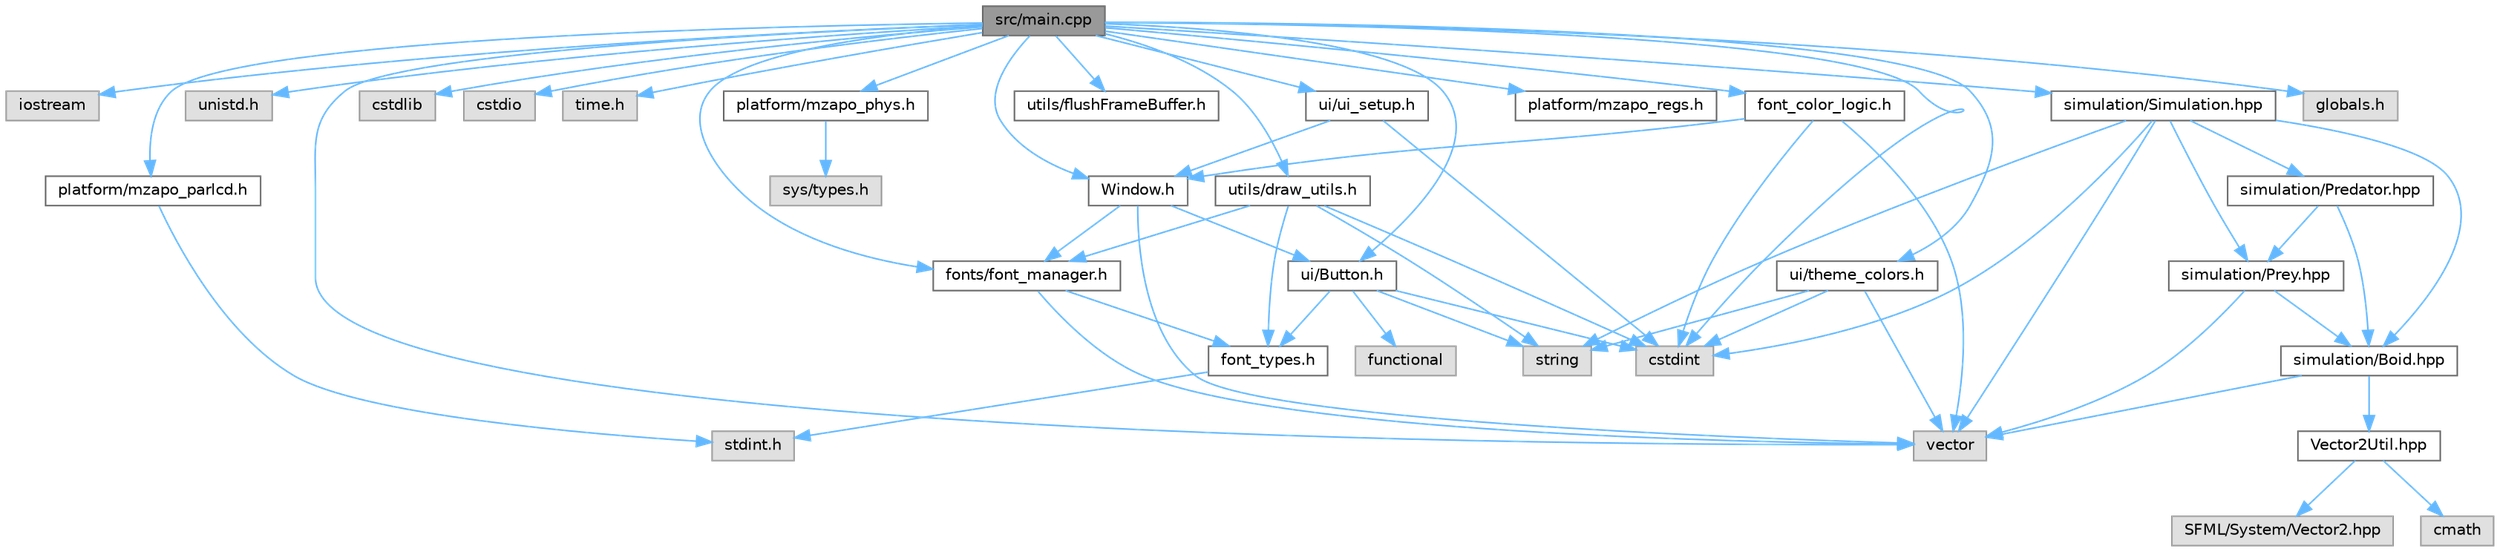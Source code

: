 digraph "src/main.cpp"
{
 // LATEX_PDF_SIZE
  bgcolor="transparent";
  edge [fontname=Helvetica,fontsize=10,labelfontname=Helvetica,labelfontsize=10];
  node [fontname=Helvetica,fontsize=10,shape=box,height=0.2,width=0.4];
  Node1 [id="Node000001",label="src/main.cpp",height=0.2,width=0.4,color="gray40", fillcolor="grey60", style="filled", fontcolor="black",tooltip=" "];
  Node1 -> Node2 [id="edge1_Node000001_Node000002",color="steelblue1",style="solid",tooltip=" "];
  Node2 [id="Node000002",label="iostream",height=0.2,width=0.4,color="grey60", fillcolor="#E0E0E0", style="filled",tooltip=" "];
  Node1 -> Node3 [id="edge2_Node000001_Node000003",color="steelblue1",style="solid",tooltip=" "];
  Node3 [id="Node000003",label="vector",height=0.2,width=0.4,color="grey60", fillcolor="#E0E0E0", style="filled",tooltip=" "];
  Node1 -> Node4 [id="edge3_Node000001_Node000004",color="steelblue1",style="solid",tooltip=" "];
  Node4 [id="Node000004",label="unistd.h",height=0.2,width=0.4,color="grey60", fillcolor="#E0E0E0", style="filled",tooltip=" "];
  Node1 -> Node5 [id="edge4_Node000001_Node000005",color="steelblue1",style="solid",tooltip=" "];
  Node5 [id="Node000005",label="cstdint",height=0.2,width=0.4,color="grey60", fillcolor="#E0E0E0", style="filled",tooltip=" "];
  Node1 -> Node6 [id="edge5_Node000001_Node000006",color="steelblue1",style="solid",tooltip=" "];
  Node6 [id="Node000006",label="cstdlib",height=0.2,width=0.4,color="grey60", fillcolor="#E0E0E0", style="filled",tooltip=" "];
  Node1 -> Node7 [id="edge6_Node000001_Node000007",color="steelblue1",style="solid",tooltip=" "];
  Node7 [id="Node000007",label="cstdio",height=0.2,width=0.4,color="grey60", fillcolor="#E0E0E0", style="filled",tooltip=" "];
  Node1 -> Node8 [id="edge7_Node000001_Node000008",color="steelblue1",style="solid",tooltip=" "];
  Node8 [id="Node000008",label="time.h",height=0.2,width=0.4,color="grey60", fillcolor="#E0E0E0", style="filled",tooltip=" "];
  Node1 -> Node9 [id="edge8_Node000001_Node000009",color="steelblue1",style="solid",tooltip=" "];
  Node9 [id="Node000009",label="fonts/font_manager.h",height=0.2,width=0.4,color="grey40", fillcolor="white", style="filled",URL="$font__manager_8h.html",tooltip=" "];
  Node9 -> Node3 [id="edge9_Node000009_Node000003",color="steelblue1",style="solid",tooltip=" "];
  Node9 -> Node10 [id="edge10_Node000009_Node000010",color="steelblue1",style="solid",tooltip=" "];
  Node10 [id="Node000010",label="font_types.h",height=0.2,width=0.4,color="grey40", fillcolor="white", style="filled",URL="$font__types_8h.html",tooltip=" "];
  Node10 -> Node11 [id="edge11_Node000010_Node000011",color="steelblue1",style="solid",tooltip=" "];
  Node11 [id="Node000011",label="stdint.h",height=0.2,width=0.4,color="grey60", fillcolor="#E0E0E0", style="filled",tooltip=" "];
  Node1 -> Node12 [id="edge12_Node000001_Node000012",color="steelblue1",style="solid",tooltip=" "];
  Node12 [id="Node000012",label="Window.h",height=0.2,width=0.4,color="grey40", fillcolor="white", style="filled",URL="$Window_8h.html",tooltip=" "];
  Node12 -> Node3 [id="edge13_Node000012_Node000003",color="steelblue1",style="solid",tooltip=" "];
  Node12 -> Node13 [id="edge14_Node000012_Node000013",color="steelblue1",style="solid",tooltip=" "];
  Node13 [id="Node000013",label="ui/Button.h",height=0.2,width=0.4,color="grey40", fillcolor="white", style="filled",URL="$Button_8h.html",tooltip=" "];
  Node13 -> Node14 [id="edge15_Node000013_Node000014",color="steelblue1",style="solid",tooltip=" "];
  Node14 [id="Node000014",label="string",height=0.2,width=0.4,color="grey60", fillcolor="#E0E0E0", style="filled",tooltip=" "];
  Node13 -> Node15 [id="edge16_Node000013_Node000015",color="steelblue1",style="solid",tooltip=" "];
  Node15 [id="Node000015",label="functional",height=0.2,width=0.4,color="grey60", fillcolor="#E0E0E0", style="filled",tooltip=" "];
  Node13 -> Node5 [id="edge17_Node000013_Node000005",color="steelblue1",style="solid",tooltip=" "];
  Node13 -> Node10 [id="edge18_Node000013_Node000010",color="steelblue1",style="solid",tooltip=" "];
  Node12 -> Node9 [id="edge19_Node000012_Node000009",color="steelblue1",style="solid",tooltip=" "];
  Node1 -> Node13 [id="edge20_Node000001_Node000013",color="steelblue1",style="solid",tooltip=" "];
  Node1 -> Node16 [id="edge21_Node000001_Node000016",color="steelblue1",style="solid",tooltip=" "];
  Node16 [id="Node000016",label="utils/flushFrameBuffer.h",height=0.2,width=0.4,color="grey40", fillcolor="white", style="filled",URL="$flushFrameBuffer_8h.html",tooltip=" "];
  Node1 -> Node17 [id="edge22_Node000001_Node000017",color="steelblue1",style="solid",tooltip=" "];
  Node17 [id="Node000017",label="utils/draw_utils.h",height=0.2,width=0.4,color="grey40", fillcolor="white", style="filled",URL="$draw__utils_8h.html",tooltip=" "];
  Node17 -> Node14 [id="edge23_Node000017_Node000014",color="steelblue1",style="solid",tooltip=" "];
  Node17 -> Node5 [id="edge24_Node000017_Node000005",color="steelblue1",style="solid",tooltip=" "];
  Node17 -> Node10 [id="edge25_Node000017_Node000010",color="steelblue1",style="solid",tooltip=" "];
  Node17 -> Node9 [id="edge26_Node000017_Node000009",color="steelblue1",style="solid",tooltip=" "];
  Node1 -> Node18 [id="edge27_Node000001_Node000018",color="steelblue1",style="solid",tooltip=" "];
  Node18 [id="Node000018",label="platform/mzapo_parlcd.h",height=0.2,width=0.4,color="grey40", fillcolor="white", style="filled",URL="$mzapo__parlcd_8h.html",tooltip=" "];
  Node18 -> Node11 [id="edge28_Node000018_Node000011",color="steelblue1",style="solid",tooltip=" "];
  Node1 -> Node19 [id="edge29_Node000001_Node000019",color="steelblue1",style="solid",tooltip=" "];
  Node19 [id="Node000019",label="platform/mzapo_phys.h",height=0.2,width=0.4,color="grey40", fillcolor="white", style="filled",URL="$mzapo__phys_8h.html",tooltip=" "];
  Node19 -> Node20 [id="edge30_Node000019_Node000020",color="steelblue1",style="solid",tooltip=" "];
  Node20 [id="Node000020",label="sys/types.h",height=0.2,width=0.4,color="grey60", fillcolor="#E0E0E0", style="filled",tooltip=" "];
  Node1 -> Node21 [id="edge31_Node000001_Node000021",color="steelblue1",style="solid",tooltip=" "];
  Node21 [id="Node000021",label="platform/mzapo_regs.h",height=0.2,width=0.4,color="grey40", fillcolor="white", style="filled",URL="$mzapo__regs_8h.html",tooltip=" "];
  Node1 -> Node22 [id="edge32_Node000001_Node000022",color="steelblue1",style="solid",tooltip=" "];
  Node22 [id="Node000022",label="ui/ui_setup.h",height=0.2,width=0.4,color="grey40", fillcolor="white", style="filled",URL="$ui__setup_8h.html",tooltip=" "];
  Node22 -> Node5 [id="edge33_Node000022_Node000005",color="steelblue1",style="solid",tooltip=" "];
  Node22 -> Node12 [id="edge34_Node000022_Node000012",color="steelblue1",style="solid",tooltip=" "];
  Node1 -> Node23 [id="edge35_Node000001_Node000023",color="steelblue1",style="solid",tooltip=" "];
  Node23 [id="Node000023",label="font_color_logic.h",height=0.2,width=0.4,color="grey40", fillcolor="white", style="filled",URL="$font__color__logic_8h.html",tooltip=" "];
  Node23 -> Node3 [id="edge36_Node000023_Node000003",color="steelblue1",style="solid",tooltip=" "];
  Node23 -> Node5 [id="edge37_Node000023_Node000005",color="steelblue1",style="solid",tooltip=" "];
  Node23 -> Node12 [id="edge38_Node000023_Node000012",color="steelblue1",style="solid",tooltip=" "];
  Node1 -> Node24 [id="edge39_Node000001_Node000024",color="steelblue1",style="solid",tooltip=" "];
  Node24 [id="Node000024",label="ui/theme_colors.h",height=0.2,width=0.4,color="grey40", fillcolor="white", style="filled",URL="$theme__colors_8h.html",tooltip=" "];
  Node24 -> Node5 [id="edge40_Node000024_Node000005",color="steelblue1",style="solid",tooltip=" "];
  Node24 -> Node3 [id="edge41_Node000024_Node000003",color="steelblue1",style="solid",tooltip=" "];
  Node24 -> Node14 [id="edge42_Node000024_Node000014",color="steelblue1",style="solid",tooltip=" "];
  Node1 -> Node25 [id="edge43_Node000001_Node000025",color="steelblue1",style="solid",tooltip=" "];
  Node25 [id="Node000025",label="simulation/Simulation.hpp",height=0.2,width=0.4,color="grey40", fillcolor="white", style="filled",URL="$Simulation_8hpp.html",tooltip=" "];
  Node25 -> Node3 [id="edge44_Node000025_Node000003",color="steelblue1",style="solid",tooltip=" "];
  Node25 -> Node14 [id="edge45_Node000025_Node000014",color="steelblue1",style="solid",tooltip=" "];
  Node25 -> Node5 [id="edge46_Node000025_Node000005",color="steelblue1",style="solid",tooltip=" "];
  Node25 -> Node26 [id="edge47_Node000025_Node000026",color="steelblue1",style="solid",tooltip=" "];
  Node26 [id="Node000026",label="simulation/Boid.hpp",height=0.2,width=0.4,color="grey40", fillcolor="white", style="filled",URL="$Boid_8hpp.html",tooltip=" "];
  Node26 -> Node3 [id="edge48_Node000026_Node000003",color="steelblue1",style="solid",tooltip=" "];
  Node26 -> Node27 [id="edge49_Node000026_Node000027",color="steelblue1",style="solid",tooltip=" "];
  Node27 [id="Node000027",label="Vector2Util.hpp",height=0.2,width=0.4,color="grey40", fillcolor="white", style="filled",URL="$Vector2Util_8hpp.html",tooltip=" "];
  Node27 -> Node28 [id="edge50_Node000027_Node000028",color="steelblue1",style="solid",tooltip=" "];
  Node28 [id="Node000028",label="SFML/System/Vector2.hpp",height=0.2,width=0.4,color="grey60", fillcolor="#E0E0E0", style="filled",tooltip=" "];
  Node27 -> Node29 [id="edge51_Node000027_Node000029",color="steelblue1",style="solid",tooltip=" "];
  Node29 [id="Node000029",label="cmath",height=0.2,width=0.4,color="grey60", fillcolor="#E0E0E0", style="filled",tooltip=" "];
  Node25 -> Node30 [id="edge52_Node000025_Node000030",color="steelblue1",style="solid",tooltip=" "];
  Node30 [id="Node000030",label="simulation/Prey.hpp",height=0.2,width=0.4,color="grey40", fillcolor="white", style="filled",URL="$Prey_8hpp.html",tooltip=" "];
  Node30 -> Node26 [id="edge53_Node000030_Node000026",color="steelblue1",style="solid",tooltip=" "];
  Node30 -> Node3 [id="edge54_Node000030_Node000003",color="steelblue1",style="solid",tooltip=" "];
  Node25 -> Node31 [id="edge55_Node000025_Node000031",color="steelblue1",style="solid",tooltip=" "];
  Node31 [id="Node000031",label="simulation/Predator.hpp",height=0.2,width=0.4,color="grey40", fillcolor="white", style="filled",URL="$Predator_8hpp.html",tooltip=" "];
  Node31 -> Node26 [id="edge56_Node000031_Node000026",color="steelblue1",style="solid",tooltip=" "];
  Node31 -> Node30 [id="edge57_Node000031_Node000030",color="steelblue1",style="solid",tooltip=" "];
  Node1 -> Node32 [id="edge58_Node000001_Node000032",color="steelblue1",style="solid",tooltip=" "];
  Node32 [id="Node000032",label="globals.h",height=0.2,width=0.4,color="grey60", fillcolor="#E0E0E0", style="filled",tooltip=" "];
}
